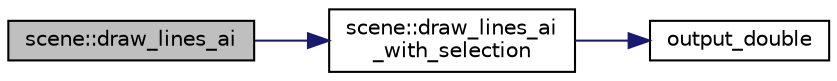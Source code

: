 digraph "scene::draw_lines_ai"
{
  edge [fontname="Helvetica",fontsize="10",labelfontname="Helvetica",labelfontsize="10"];
  node [fontname="Helvetica",fontsize="10",shape=record];
  rankdir="LR";
  Node94 [label="scene::draw_lines_ai",height=0.2,width=0.4,color="black", fillcolor="grey75", style="filled", fontcolor="black"];
  Node94 -> Node95 [color="midnightblue",fontsize="10",style="solid",fontname="Helvetica"];
  Node95 [label="scene::draw_lines_ai\l_with_selection",height=0.2,width=0.4,color="black", fillcolor="white", style="filled",URL="$df/db1/classscene.html#a63b7fdeb5183d882598c6614b95df6ad"];
  Node95 -> Node96 [color="midnightblue",fontsize="10",style="solid",fontname="Helvetica"];
  Node96 [label="output_double",height=0.2,width=0.4,color="black", fillcolor="white", style="filled",URL="$d5/d87/globals_8h.html#a0d78928594686738975fd41e2603101f"];
}
